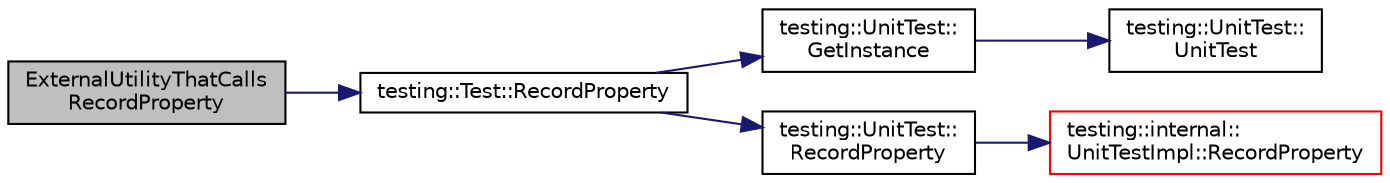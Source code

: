 digraph "ExternalUtilityThatCallsRecordProperty"
{
 // INTERACTIVE_SVG=YES
 // LATEX_PDF_SIZE
  bgcolor="transparent";
  edge [fontname="Helvetica",fontsize="10",labelfontname="Helvetica",labelfontsize="10"];
  node [fontname="Helvetica",fontsize="10",shape=record];
  rankdir="LR";
  Node1 [label="ExternalUtilityThatCalls\lRecordProperty",height=0.2,width=0.4,color="black", fillcolor="grey75", style="filled", fontcolor="black",tooltip=" "];
  Node1 -> Node2 [color="midnightblue",fontsize="10",style="solid",fontname="Helvetica"];
  Node2 [label="testing::Test::RecordProperty",height=0.2,width=0.4,color="black",URL="$df/d69/classtesting_1_1_test.html#a5af7a3ecd40f1592aad222f3add22a77",tooltip=" "];
  Node2 -> Node3 [color="midnightblue",fontsize="10",style="solid",fontname="Helvetica"];
  Node3 [label="testing::UnitTest::\lGetInstance",height=0.2,width=0.4,color="black",URL="$d7/d47/classtesting_1_1_unit_test.html#ad200090b11104aca39f25043701886cf",tooltip=" "];
  Node3 -> Node4 [color="midnightblue",fontsize="10",style="solid",fontname="Helvetica"];
  Node4 [label="testing::UnitTest::\lUnitTest",height=0.2,width=0.4,color="black",URL="$d7/d47/classtesting_1_1_unit_test.html#a3c5dacde37a0ec6c0bf79322f7e355ed",tooltip=" "];
  Node2 -> Node5 [color="midnightblue",fontsize="10",style="solid",fontname="Helvetica"];
  Node5 [label="testing::UnitTest::\lRecordProperty",height=0.2,width=0.4,color="black",URL="$d7/d47/classtesting_1_1_unit_test.html#a5af7a3ecd40f1592aad222f3add22a77",tooltip=" "];
  Node5 -> Node6 [color="midnightblue",fontsize="10",style="solid",fontname="Helvetica"];
  Node6 [label="testing::internal::\lUnitTestImpl::RecordProperty",height=0.2,width=0.4,color="red",URL="$d7/dda/classtesting_1_1internal_1_1_unit_test_impl.html#aaeadbc79a8d2cc722ecffc52b03c3a08",tooltip=" "];
}
